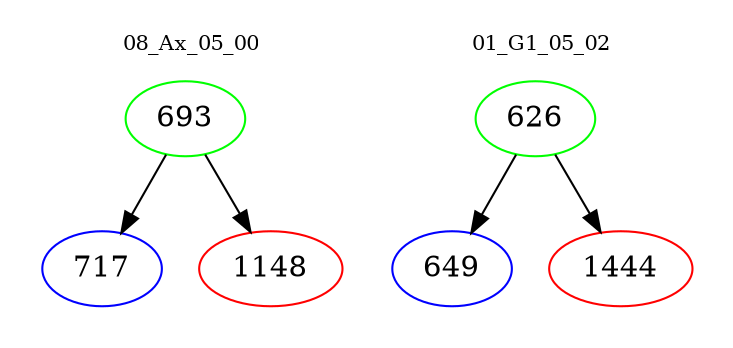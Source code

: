 digraph{
subgraph cluster_0 {
color = white
label = "08_Ax_05_00";
fontsize=10;
T0_693 [label="693", color="green"]
T0_693 -> T0_717 [color="black"]
T0_717 [label="717", color="blue"]
T0_693 -> T0_1148 [color="black"]
T0_1148 [label="1148", color="red"]
}
subgraph cluster_1 {
color = white
label = "01_G1_05_02";
fontsize=10;
T1_626 [label="626", color="green"]
T1_626 -> T1_649 [color="black"]
T1_649 [label="649", color="blue"]
T1_626 -> T1_1444 [color="black"]
T1_1444 [label="1444", color="red"]
}
}
